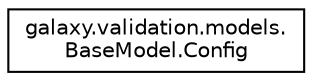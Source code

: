 digraph "Graphical Class Hierarchy"
{
 // LATEX_PDF_SIZE
  edge [fontname="Helvetica",fontsize="10",labelfontname="Helvetica",labelfontsize="10"];
  node [fontname="Helvetica",fontsize="10",shape=record];
  rankdir="LR";
  Node0 [label="galaxy.validation.models.\lBaseModel.Config",height=0.2,width=0.4,color="black", fillcolor="white", style="filled",URL="$classgalaxy_1_1validation_1_1models_1_1BaseModel_1_1Config.html",tooltip=" "];
}
